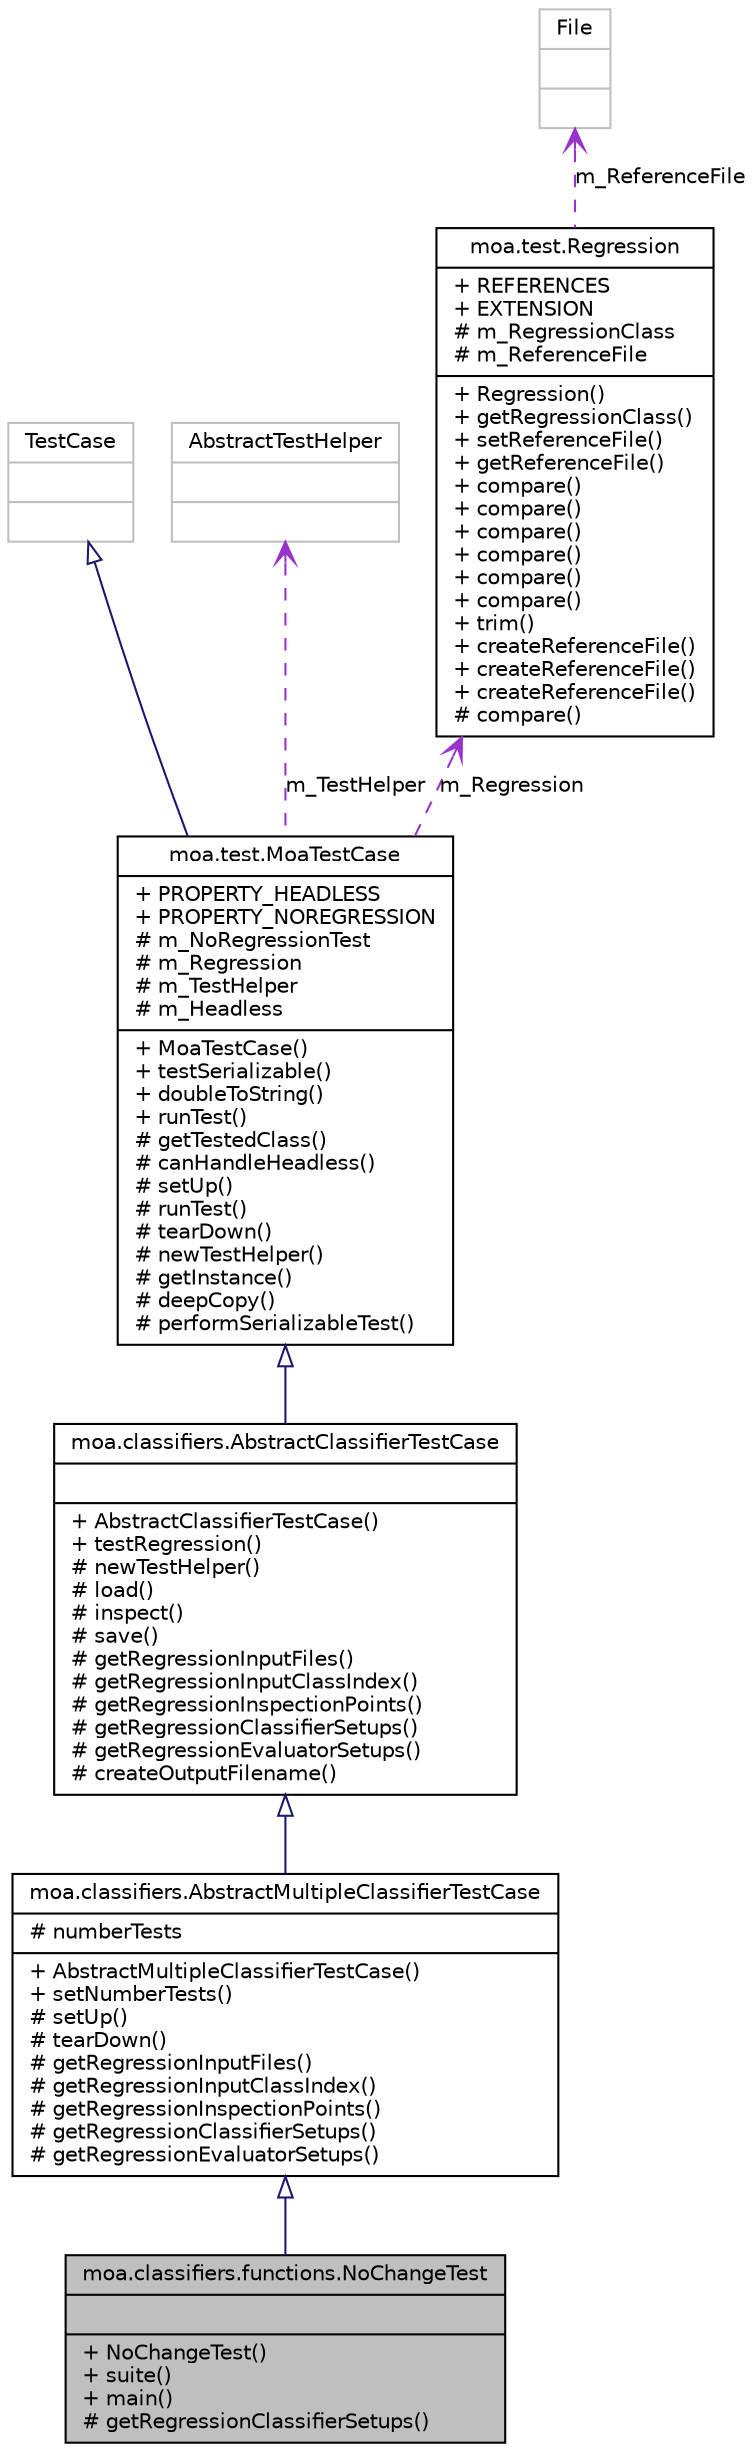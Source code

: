 digraph G
{
  edge [fontname="Helvetica",fontsize="10",labelfontname="Helvetica",labelfontsize="10"];
  node [fontname="Helvetica",fontsize="10",shape=record];
  Node1 [label="{moa.classifiers.functions.NoChangeTest\n||+ NoChangeTest()\l+ suite()\l+ main()\l# getRegressionClassifierSetups()\l}",height=0.2,width=0.4,color="black", fillcolor="grey75", style="filled" fontcolor="black"];
  Node2 -> Node1 [dir=back,color="midnightblue",fontsize="10",style="solid",arrowtail="empty",fontname="Helvetica"];
  Node2 [label="{moa.classifiers.AbstractMultipleClassifierTestCase\n|# numberTests\l|+ AbstractMultipleClassifierTestCase()\l+ setNumberTests()\l# setUp()\l# tearDown()\l# getRegressionInputFiles()\l# getRegressionInputClassIndex()\l# getRegressionInspectionPoints()\l# getRegressionClassifierSetups()\l# getRegressionEvaluatorSetups()\l}",height=0.2,width=0.4,color="black", fillcolor="white", style="filled",URL="$classmoa_1_1classifiers_1_1AbstractMultipleClassifierTestCase.html",tooltip="Ancestor that defines a setting to test a classifier several times with different..."];
  Node3 -> Node2 [dir=back,color="midnightblue",fontsize="10",style="solid",arrowtail="empty",fontname="Helvetica"];
  Node3 [label="{moa.classifiers.AbstractClassifierTestCase\n||+ AbstractClassifierTestCase()\l+ testRegression()\l# newTestHelper()\l# load()\l# inspect()\l# save()\l# getRegressionInputFiles()\l# getRegressionInputClassIndex()\l# getRegressionInspectionPoints()\l# getRegressionClassifierSetups()\l# getRegressionEvaluatorSetups()\l# createOutputFilename()\l}",height=0.2,width=0.4,color="black", fillcolor="white", style="filled",URL="$classmoa_1_1classifiers_1_1AbstractClassifierTestCase.html",tooltip="Ancestor for all classifier test cases."];
  Node4 -> Node3 [dir=back,color="midnightblue",fontsize="10",style="solid",arrowtail="empty",fontname="Helvetica"];
  Node4 [label="{moa.test.MoaTestCase\n|+ PROPERTY_HEADLESS\l+ PROPERTY_NOREGRESSION\l# m_NoRegressionTest\l# m_Regression\l# m_TestHelper\l# m_Headless\l|+ MoaTestCase()\l+ testSerializable()\l+ doubleToString()\l+ runTest()\l# getTestedClass()\l# canHandleHeadless()\l# setUp()\l# runTest()\l# tearDown()\l# newTestHelper()\l# getInstance()\l# deepCopy()\l# performSerializableTest()\l}",height=0.2,width=0.4,color="black", fillcolor="white", style="filled",URL="$classmoa_1_1test_1_1MoaTestCase.html",tooltip="Ancestor for all test cases."];
  Node5 -> Node4 [dir=back,color="midnightblue",fontsize="10",style="solid",arrowtail="empty",fontname="Helvetica"];
  Node5 [label="{TestCase\n||}",height=0.2,width=0.4,color="grey75", fillcolor="white", style="filled"];
  Node6 -> Node4 [dir=back,color="darkorchid3",fontsize="10",style="dashed",label="m_TestHelper",arrowtail="open",fontname="Helvetica"];
  Node6 [label="{AbstractTestHelper\n||}",height=0.2,width=0.4,color="grey75", fillcolor="white", style="filled"];
  Node7 -> Node4 [dir=back,color="darkorchid3",fontsize="10",style="dashed",label="m_Regression",arrowtail="open",fontname="Helvetica"];
  Node7 [label="{moa.test.Regression\n|+ REFERENCES\l+ EXTENSION\l# m_RegressionClass\l# m_ReferenceFile\l|+ Regression()\l+ getRegressionClass()\l+ setReferenceFile()\l+ getReferenceFile()\l+ compare()\l+ compare()\l+ compare()\l+ compare()\l+ compare()\l+ compare()\l+ trim()\l+ createReferenceFile()\l+ createReferenceFile()\l+ createReferenceFile()\l# compare()\l}",height=0.2,width=0.4,color="black", fillcolor="white", style="filled",URL="$classmoa_1_1test_1_1Regression.html",tooltip="Helper class for regression tests."];
  Node8 -> Node7 [dir=back,color="darkorchid3",fontsize="10",style="dashed",label="m_ReferenceFile",arrowtail="open",fontname="Helvetica"];
  Node8 [label="{File\n||}",height=0.2,width=0.4,color="grey75", fillcolor="white", style="filled"];
}
